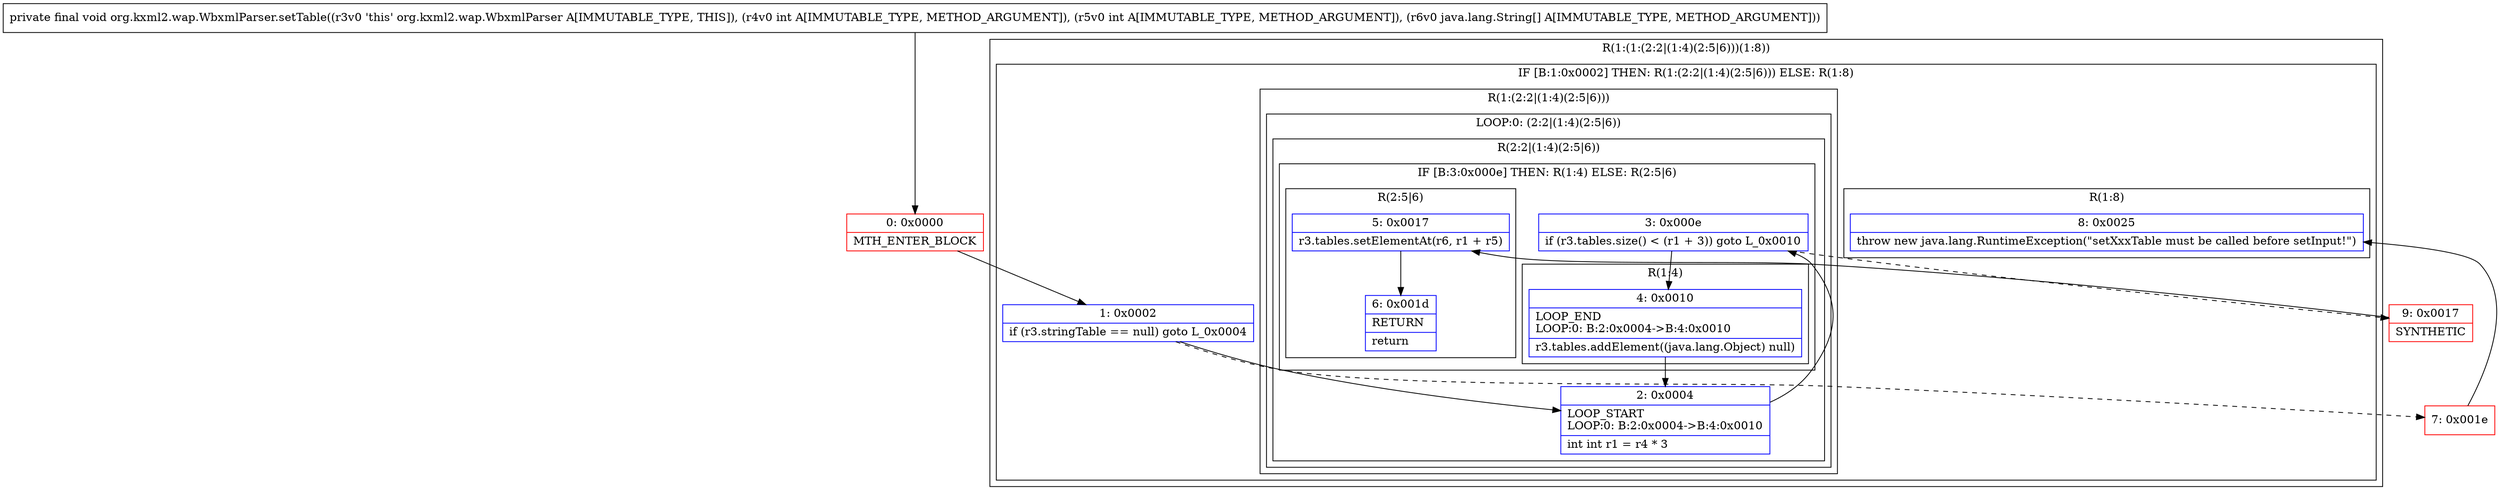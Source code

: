 digraph "CFG fororg.kxml2.wap.WbxmlParser.setTable(II[Ljava\/lang\/String;)V" {
subgraph cluster_Region_1648171807 {
label = "R(1:(1:(2:2|(1:4)(2:5|6)))(1:8))";
node [shape=record,color=blue];
subgraph cluster_IfRegion_1914233986 {
label = "IF [B:1:0x0002] THEN: R(1:(2:2|(1:4)(2:5|6))) ELSE: R(1:8)";
node [shape=record,color=blue];
Node_1 [shape=record,label="{1\:\ 0x0002|if (r3.stringTable == null) goto L_0x0004\l}"];
subgraph cluster_Region_60023865 {
label = "R(1:(2:2|(1:4)(2:5|6)))";
node [shape=record,color=blue];
subgraph cluster_LoopRegion_2029785813 {
label = "LOOP:0: (2:2|(1:4)(2:5|6))";
node [shape=record,color=blue];
subgraph cluster_Region_853820326 {
label = "R(2:2|(1:4)(2:5|6))";
node [shape=record,color=blue];
Node_2 [shape=record,label="{2\:\ 0x0004|LOOP_START\lLOOP:0: B:2:0x0004\-\>B:4:0x0010\l|int int r1 = r4 * 3\l}"];
subgraph cluster_IfRegion_2099668697 {
label = "IF [B:3:0x000e] THEN: R(1:4) ELSE: R(2:5|6)";
node [shape=record,color=blue];
Node_3 [shape=record,label="{3\:\ 0x000e|if (r3.tables.size() \< (r1 + 3)) goto L_0x0010\l}"];
subgraph cluster_Region_1922239286 {
label = "R(1:4)";
node [shape=record,color=blue];
Node_4 [shape=record,label="{4\:\ 0x0010|LOOP_END\lLOOP:0: B:2:0x0004\-\>B:4:0x0010\l|r3.tables.addElement((java.lang.Object) null)\l}"];
}
subgraph cluster_Region_2038451676 {
label = "R(2:5|6)";
node [shape=record,color=blue];
Node_5 [shape=record,label="{5\:\ 0x0017|r3.tables.setElementAt(r6, r1 + r5)\l}"];
Node_6 [shape=record,label="{6\:\ 0x001d|RETURN\l|return\l}"];
}
}
}
}
}
subgraph cluster_Region_1201327378 {
label = "R(1:8)";
node [shape=record,color=blue];
Node_8 [shape=record,label="{8\:\ 0x0025|throw new java.lang.RuntimeException(\"setXxxTable must be called before setInput!\")\l}"];
}
}
}
Node_0 [shape=record,color=red,label="{0\:\ 0x0000|MTH_ENTER_BLOCK\l}"];
Node_7 [shape=record,color=red,label="{7\:\ 0x001e}"];
Node_9 [shape=record,color=red,label="{9\:\ 0x0017|SYNTHETIC\l}"];
MethodNode[shape=record,label="{private final void org.kxml2.wap.WbxmlParser.setTable((r3v0 'this' org.kxml2.wap.WbxmlParser A[IMMUTABLE_TYPE, THIS]), (r4v0 int A[IMMUTABLE_TYPE, METHOD_ARGUMENT]), (r5v0 int A[IMMUTABLE_TYPE, METHOD_ARGUMENT]), (r6v0 java.lang.String[] A[IMMUTABLE_TYPE, METHOD_ARGUMENT])) }"];
MethodNode -> Node_0;
Node_1 -> Node_2;
Node_1 -> Node_7[style=dashed];
Node_2 -> Node_3;
Node_3 -> Node_4;
Node_3 -> Node_9[style=dashed];
Node_4 -> Node_2;
Node_5 -> Node_6;
Node_0 -> Node_1;
Node_7 -> Node_8;
Node_9 -> Node_5;
}

